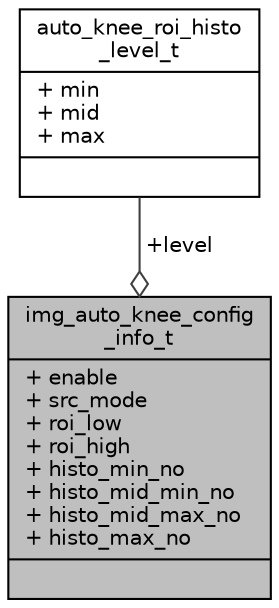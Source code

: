 digraph "img_auto_knee_config_info_t"
{
 // INTERACTIVE_SVG=YES
 // LATEX_PDF_SIZE
  bgcolor="transparent";
  edge [fontname="Helvetica",fontsize="10",labelfontname="Helvetica",labelfontsize="10"];
  node [fontname="Helvetica",fontsize="10",shape=record];
  Node1 [label="{img_auto_knee_config\l_info_t\n|+ enable\l+ src_mode\l+ roi_low\l+ roi_high\l+ histo_min_no\l+ histo_mid_min_no\l+ histo_mid_max_no\l+ histo_max_no\l|}",height=0.2,width=0.4,color="black", fillcolor="grey75", style="filled", fontcolor="black",tooltip=" "];
  Node2 -> Node1 [color="grey25",fontsize="10",style="solid",label=" +level" ,arrowhead="odiamond",fontname="Helvetica"];
  Node2 [label="{auto_knee_roi_histo\l_level_t\n|+ min\l+ mid\l+ max\l|}",height=0.2,width=0.4,color="black",URL="$d1/d84/structauto__knee__roi__histo__level__t.html",tooltip=" "];
}
